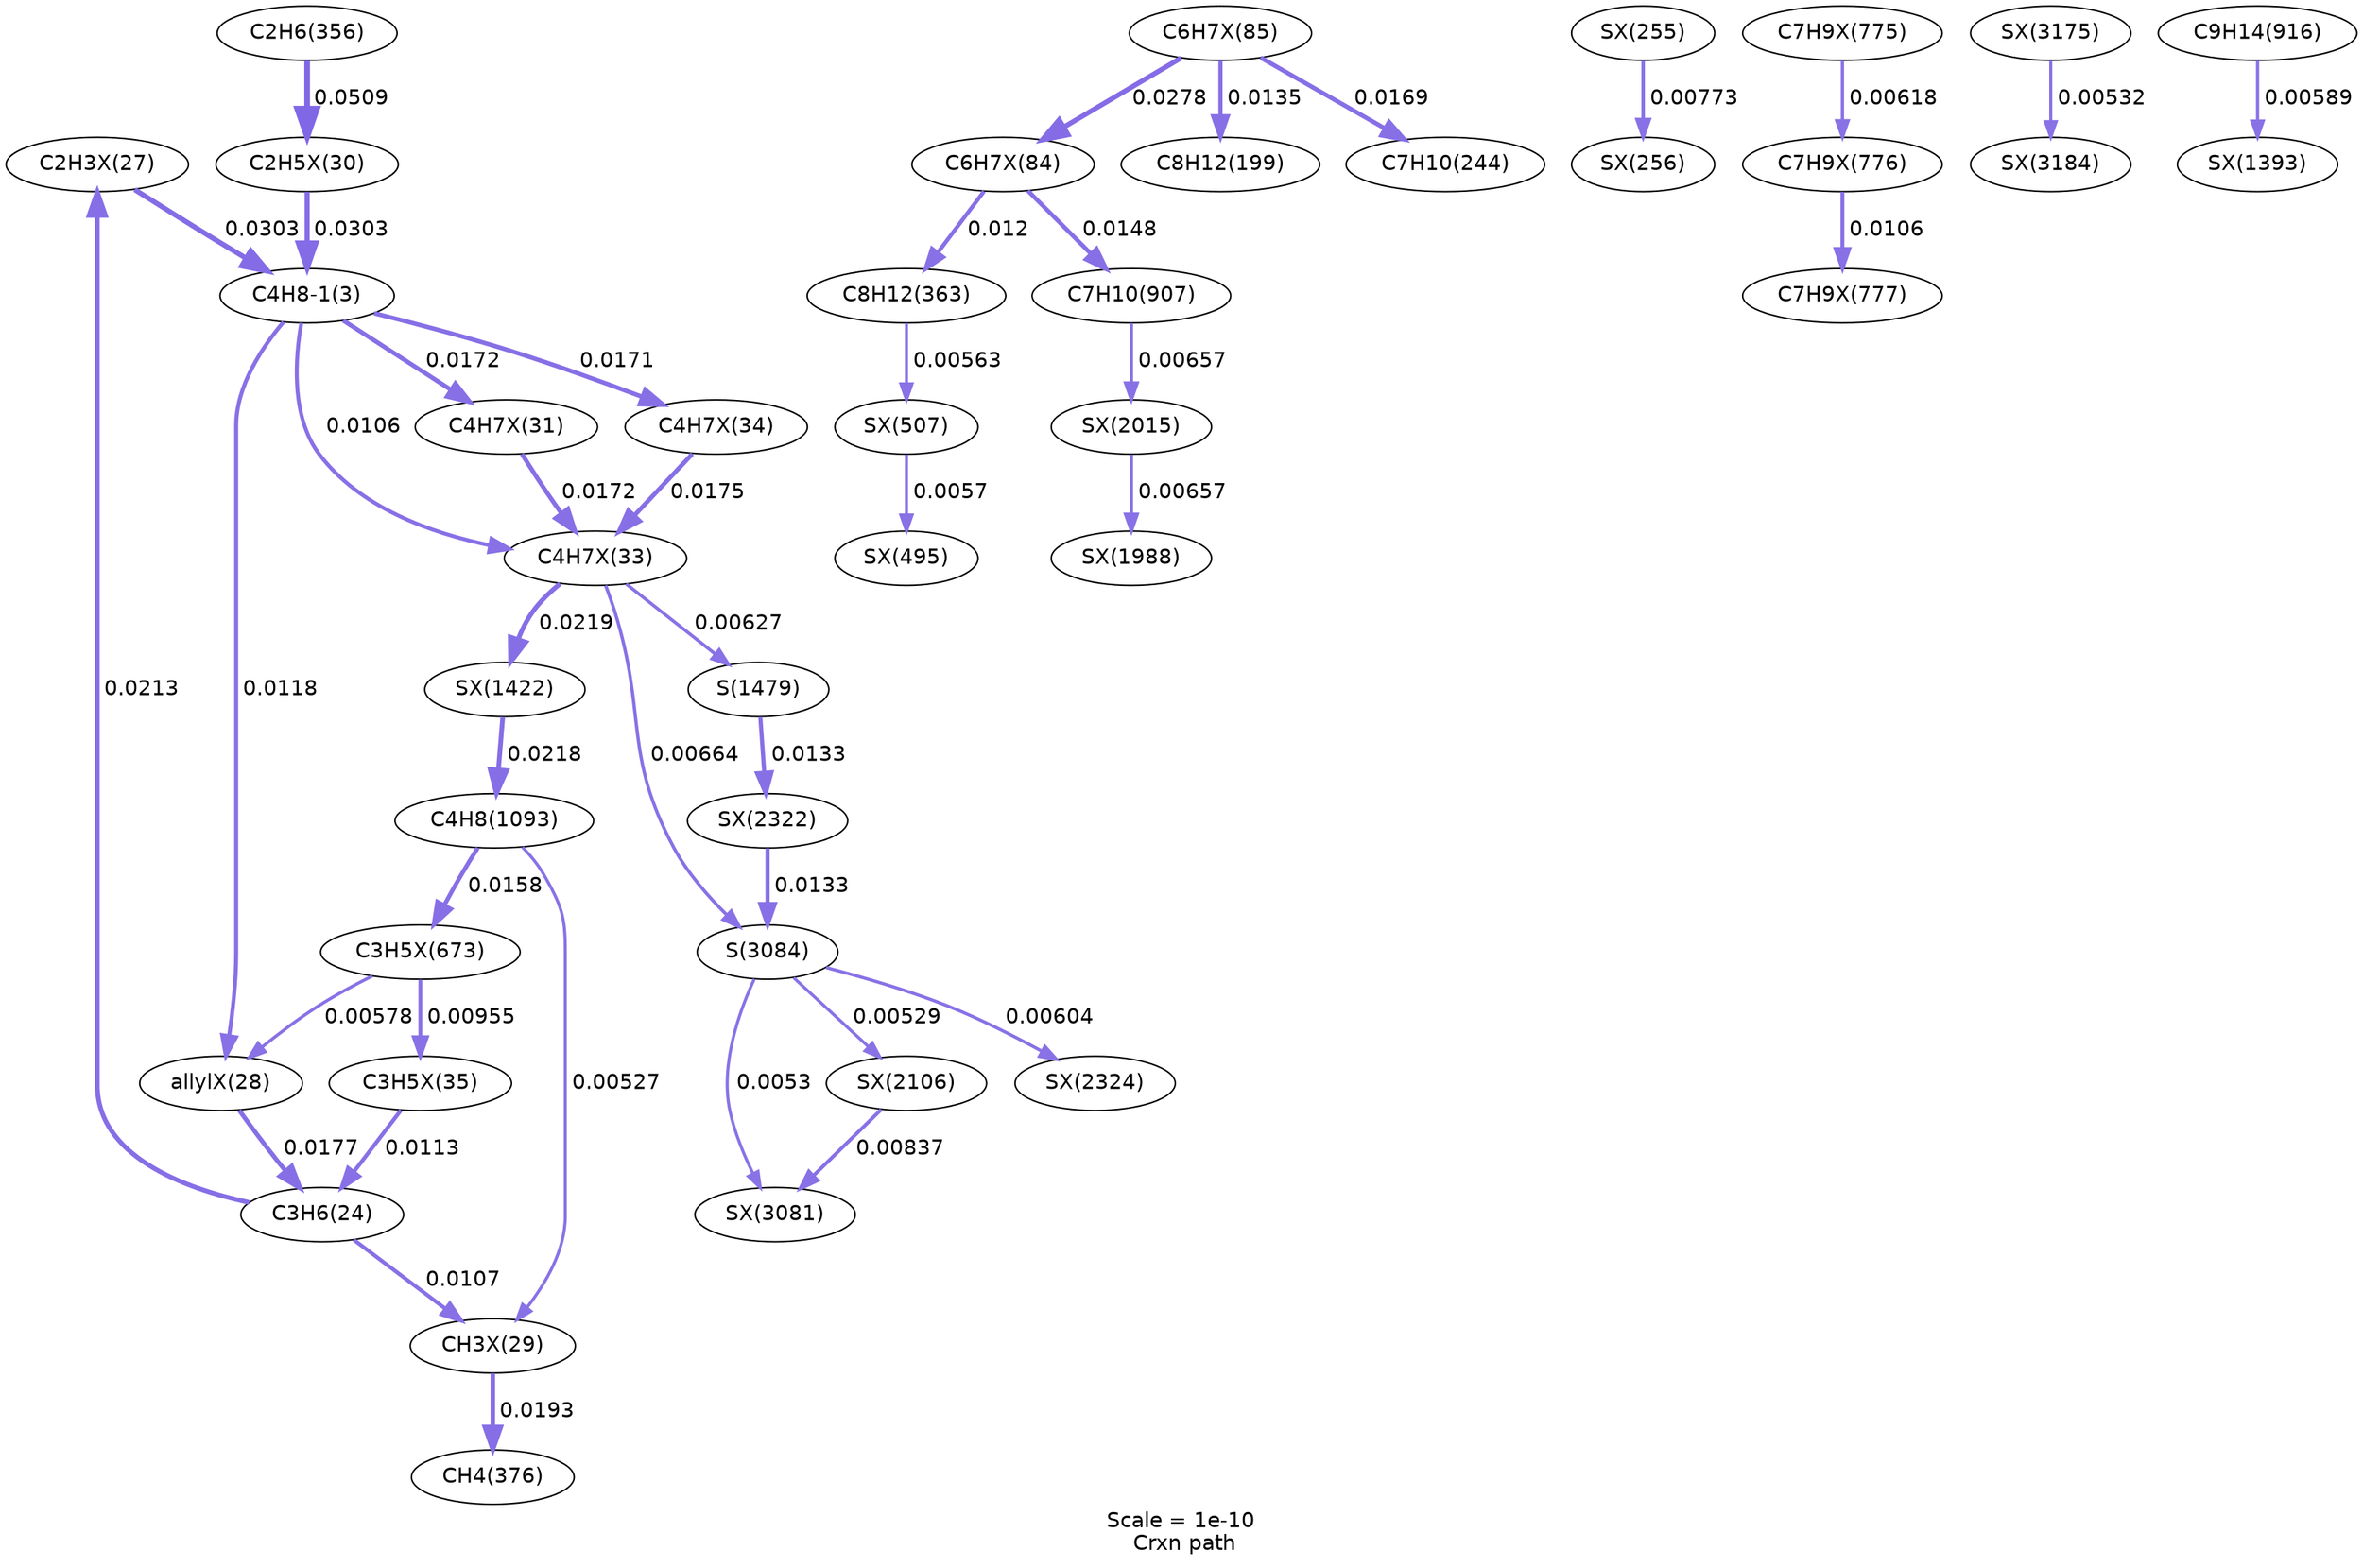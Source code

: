 digraph reaction_paths {
center=1;
s50 -> s6[fontname="Helvetica", style="setlinewidth(3.36)", arrowsize=1.68, color="0.7, 0.53, 0.9"
, label=" 0.0303"];
s10 -> s50[fontname="Helvetica", style="setlinewidth(3.1)", arrowsize=1.55, color="0.7, 0.521, 0.9"
, label=" 0.0213"];
s65 -> s64[fontname="Helvetica", style="setlinewidth(3.3)", arrowsize=1.65, color="0.7, 0.528, 0.9"
, label=" 0.0278"];
s65 -> s13[fontname="Helvetica", style="setlinewidth(2.75)", arrowsize=1.38, color="0.7, 0.514, 0.9"
, label=" 0.0135"];
s65 -> s16[fontname="Helvetica", style="setlinewidth(2.92)", arrowsize=1.46, color="0.7, 0.517, 0.9"
, label=" 0.0169"];
s64 -> s22[fontname="Helvetica", style="setlinewidth(2.66)", arrowsize=1.33, color="0.7, 0.512, 0.9"
, label=" 0.012"];
s64 -> s32[fontname="Helvetica", style="setlinewidth(2.82)", arrowsize=1.41, color="0.7, 0.515, 0.9"
, label=" 0.0148"];
s53 -> s6[fontname="Helvetica", style="setlinewidth(3.36)", arrowsize=1.68, color="0.7, 0.53, 0.9"
, label=" 0.0303"];
s6 -> s51[fontname="Helvetica", style="setlinewidth(2.65)", arrowsize=1.32, color="0.7, 0.512, 0.9"
, label=" 0.0118"];
s6 -> s56[fontname="Helvetica", style="setlinewidth(2.57)", arrowsize=1.28, color="0.7, 0.511, 0.9"
, label=" 0.0106"];
s6 -> s54[fontname="Helvetica", style="setlinewidth(2.93)", arrowsize=1.47, color="0.7, 0.517, 0.9"
, label=" 0.0172"];
s6 -> s57[fontname="Helvetica", style="setlinewidth(2.93)", arrowsize=1.46, color="0.7, 0.517, 0.9"
, label=" 0.0171"];
s19 -> s53[fontname="Helvetica", style="setlinewidth(3.75)", arrowsize=1.88, color="0.7, 0.551, 0.9"
, label=" 0.0509"];
s91 -> s92[fontname="Helvetica", style="setlinewidth(2.33)", arrowsize=1.16, color="0.7, 0.508, 0.9"
, label=" 0.00773"];
s103 -> s102[fontname="Helvetica", style="setlinewidth(2.1)", arrowsize=1.05, color="0.7, 0.506, 0.9"
, label=" 0.0057"];
s22 -> s103[fontname="Helvetica", style="setlinewidth(2.09)", arrowsize=1.04, color="0.7, 0.506, 0.9"
, label=" 0.00563"];
s52 -> s23[fontname="Helvetica", style="setlinewidth(3.02)", arrowsize=1.51, color="0.7, 0.519, 0.9"
, label=" 0.0193"];
s10 -> s52[fontname="Helvetica", style="setlinewidth(2.57)", arrowsize=1.29, color="0.7, 0.511, 0.9"
, label=" 0.0107"];
s36 -> s52[fontname="Helvetica", style="setlinewidth(2.04)", arrowsize=1.02, color="0.7, 0.505, 0.9"
, label=" 0.00527"];
s117 -> s51[fontname="Helvetica", style="setlinewidth(2.11)", arrowsize=1.06, color="0.7, 0.506, 0.9"
, label=" 0.00578"];
s117 -> s58[fontname="Helvetica", style="setlinewidth(2.49)", arrowsize=1.24, color="0.7, 0.51, 0.9"
, label=" 0.00955"];
s36 -> s117[fontname="Helvetica", style="setlinewidth(2.87)", arrowsize=1.43, color="0.7, 0.516, 0.9"
, label=" 0.0158"];
s51 -> s10[fontname="Helvetica", style="setlinewidth(2.95)", arrowsize=1.48, color="0.7, 0.518, 0.9"
, label=" 0.0177"];
s58 -> s10[fontname="Helvetica", style="setlinewidth(2.62)", arrowsize=1.31, color="0.7, 0.511, 0.9"
, label=" 0.0113"];
s54 -> s56[fontname="Helvetica", style="setlinewidth(2.93)", arrowsize=1.47, color="0.7, 0.517, 0.9"
, label=" 0.0172"];
s57 -> s56[fontname="Helvetica", style="setlinewidth(2.94)", arrowsize=1.47, color="0.7, 0.517, 0.9"
, label=" 0.0175"];
s56 -> s43[fontname="Helvetica", style="setlinewidth(2.21)", arrowsize=1.11, color="0.7, 0.507, 0.9"
, label=" 0.00664"];
s56 -> s39[fontname="Helvetica", style="setlinewidth(2.17)", arrowsize=1.09, color="0.7, 0.506, 0.9"
, label=" 0.00627"];
s56 -> s132[fontname="Helvetica", style="setlinewidth(3.11)", arrowsize=1.56, color="0.7, 0.522, 0.9"
, label=" 0.0219"];
s122 -> s123[fontname="Helvetica", style="setlinewidth(2.57)", arrowsize=1.28, color="0.7, 0.511, 0.9"
, label=" 0.0106"];
s121 -> s122[fontname="Helvetica", style="setlinewidth(2.16)", arrowsize=1.08, color="0.7, 0.506, 0.9"
, label=" 0.00618"];
s147 -> s146[fontname="Helvetica", style="setlinewidth(2.21)", arrowsize=1.1, color="0.7, 0.507, 0.9"
, label=" 0.00657"];
s32 -> s147[fontname="Helvetica", style="setlinewidth(2.21)", arrowsize=1.1, color="0.7, 0.507, 0.9"
, label=" 0.00657"];
s151 -> s167[fontname="Helvetica", style="setlinewidth(2.39)", arrowsize=1.19, color="0.7, 0.508, 0.9"
, label=" 0.00837"];
s43 -> s151[fontname="Helvetica", style="setlinewidth(2.04)", arrowsize=1.02, color="0.7, 0.505, 0.9"
, label=" 0.00529"];
s43 -> s167[fontname="Helvetica", style="setlinewidth(2.04)", arrowsize=1.02, color="0.7, 0.505, 0.9"
, label=" 0.0053"];
s43 -> s160[fontname="Helvetica", style="setlinewidth(2.14)", arrowsize=1.07, color="0.7, 0.506, 0.9"
, label=" 0.00604"];
s175 -> s177[fontname="Helvetica", style="setlinewidth(2.05)", arrowsize=1.02, color="0.7, 0.505, 0.9"
, label=" 0.00532"];
s158 -> s43[fontname="Helvetica", style="setlinewidth(2.74)", arrowsize=1.37, color="0.7, 0.513, 0.9"
, label=" 0.0133"];
s39 -> s158[fontname="Helvetica", style="setlinewidth(2.74)", arrowsize=1.37, color="0.7, 0.513, 0.9"
, label=" 0.0133"];
s132 -> s36[fontname="Helvetica", style="setlinewidth(3.11)", arrowsize=1.56, color="0.7, 0.522, 0.9"
, label=" 0.0218"];
s33 -> s130[fontname="Helvetica", style="setlinewidth(2.12)", arrowsize=1.06, color="0.7, 0.506, 0.9"
, label=" 0.00589"];
s6 [ fontname="Helvetica", label="C4H8-1(3)"];
s10 [ fontname="Helvetica", label="C3H6(24)"];
s13 [ fontname="Helvetica", label="C8H12(199)"];
s16 [ fontname="Helvetica", label="C7H10(244)"];
s19 [ fontname="Helvetica", label="C2H6(356)"];
s22 [ fontname="Helvetica", label="C8H12(363)"];
s23 [ fontname="Helvetica", label="CH4(376)"];
s32 [ fontname="Helvetica", label="C7H10(907)"];
s33 [ fontname="Helvetica", label="C9H14(916)"];
s36 [ fontname="Helvetica", label="C4H8(1093)"];
s39 [ fontname="Helvetica", label="S(1479)"];
s43 [ fontname="Helvetica", label="S(3084)"];
s50 [ fontname="Helvetica", label="C2H3X(27)"];
s51 [ fontname="Helvetica", label="allylX(28)"];
s52 [ fontname="Helvetica", label="CH3X(29)"];
s53 [ fontname="Helvetica", label="C2H5X(30)"];
s54 [ fontname="Helvetica", label="C4H7X(31)"];
s56 [ fontname="Helvetica", label="C4H7X(33)"];
s57 [ fontname="Helvetica", label="C4H7X(34)"];
s58 [ fontname="Helvetica", label="C3H5X(35)"];
s64 [ fontname="Helvetica", label="C6H7X(84)"];
s65 [ fontname="Helvetica", label="C6H7X(85)"];
s91 [ fontname="Helvetica", label="SX(255)"];
s92 [ fontname="Helvetica", label="SX(256)"];
s102 [ fontname="Helvetica", label="SX(495)"];
s103 [ fontname="Helvetica", label="SX(507)"];
s117 [ fontname="Helvetica", label="C3H5X(673)"];
s121 [ fontname="Helvetica", label="C7H9X(775)"];
s122 [ fontname="Helvetica", label="C7H9X(776)"];
s123 [ fontname="Helvetica", label="C7H9X(777)"];
s130 [ fontname="Helvetica", label="SX(1393)"];
s132 [ fontname="Helvetica", label="SX(1422)"];
s146 [ fontname="Helvetica", label="SX(1988)"];
s147 [ fontname="Helvetica", label="SX(2015)"];
s151 [ fontname="Helvetica", label="SX(2106)"];
s158 [ fontname="Helvetica", label="SX(2322)"];
s160 [ fontname="Helvetica", label="SX(2324)"];
s167 [ fontname="Helvetica", label="SX(3081)"];
s175 [ fontname="Helvetica", label="SX(3175)"];
s177 [ fontname="Helvetica", label="SX(3184)"];
 label = "Scale = 1e-10\l Crxn path";
 fontname = "Helvetica";
}
